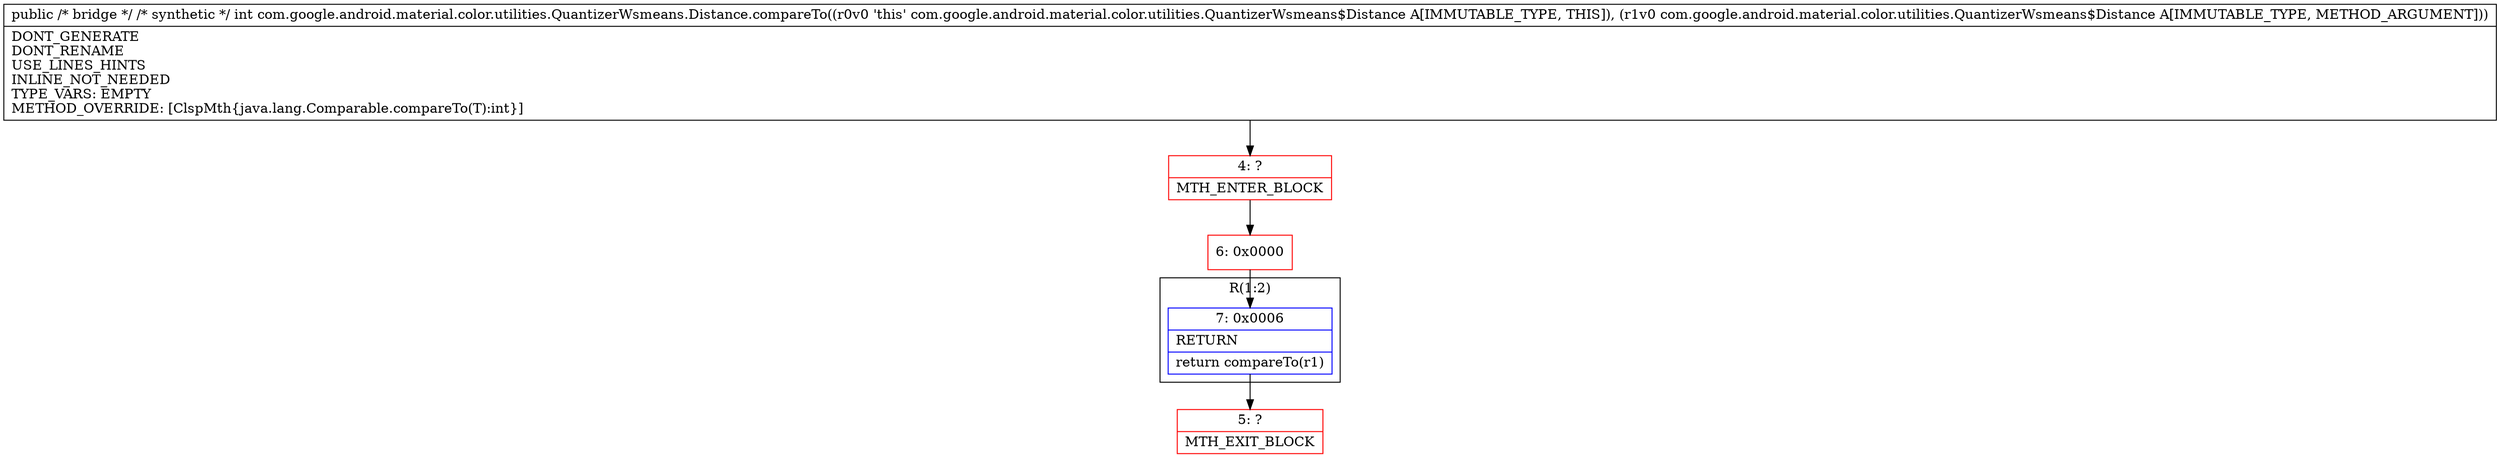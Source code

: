 digraph "CFG forcom.google.android.material.color.utilities.QuantizerWsmeans.Distance.compareTo(Ljava\/lang\/Object;)I" {
subgraph cluster_Region_584725665 {
label = "R(1:2)";
node [shape=record,color=blue];
Node_7 [shape=record,label="{7\:\ 0x0006|RETURN\l|return compareTo(r1)\l}"];
}
Node_4 [shape=record,color=red,label="{4\:\ ?|MTH_ENTER_BLOCK\l}"];
Node_6 [shape=record,color=red,label="{6\:\ 0x0000}"];
Node_5 [shape=record,color=red,label="{5\:\ ?|MTH_EXIT_BLOCK\l}"];
MethodNode[shape=record,label="{public \/* bridge *\/ \/* synthetic *\/ int com.google.android.material.color.utilities.QuantizerWsmeans.Distance.compareTo((r0v0 'this' com.google.android.material.color.utilities.QuantizerWsmeans$Distance A[IMMUTABLE_TYPE, THIS]), (r1v0 com.google.android.material.color.utilities.QuantizerWsmeans$Distance A[IMMUTABLE_TYPE, METHOD_ARGUMENT]))  | DONT_GENERATE\lDONT_RENAME\lUSE_LINES_HINTS\lINLINE_NOT_NEEDED\lTYPE_VARS: EMPTY\lMETHOD_OVERRIDE: [ClspMth\{java.lang.Comparable.compareTo(T):int\}]\l}"];
MethodNode -> Node_4;Node_7 -> Node_5;
Node_4 -> Node_6;
Node_6 -> Node_7;
}


